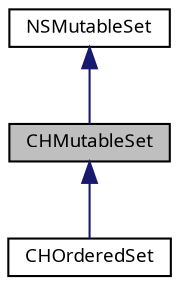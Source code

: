 digraph "CHMutableSet"
{
  bgcolor="transparent";
  edge [fontname="LucidaGrande",fontsize="9",labelfontname="LucidaGrande",labelfontsize="9"];
  node [fontname="LucidaGrande",fontsize="9",shape=record];
  Node1 [label="CHMutableSet",height=0.2,width=0.4,color="black", fillcolor="grey75", style="filled" fontcolor="black"];
  Node2 -> Node1 [dir="back",color="midnightblue",fontsize="9",style="solid",fontname="LucidaGrande"];
  Node2 [label="NSMutableSet",height=0.2,width=0.4,color="black",URL="/Users/pavellitvinenko/Documents/My Projects/LoopsequeDJ/App/Libraries/CHDataStructures/doxygen/doxygen-cocoa-tags.xml$http://developer.apple.com/mac/library/documentation/Cocoa/Reference/Foundation/Classes/NSMutableSet_Class/Reference/NSMutableSet.html"];
  Node1 -> Node3 [dir="back",color="midnightblue",fontsize="9",style="solid",fontname="LucidaGrande"];
  Node3 [label="CHOrderedSet",height=0.2,width=0.4,color="black",URL="$interface_c_h_ordered_set.html",tooltip="A set which also maintains order of insertion, including manual reordering."];
}
